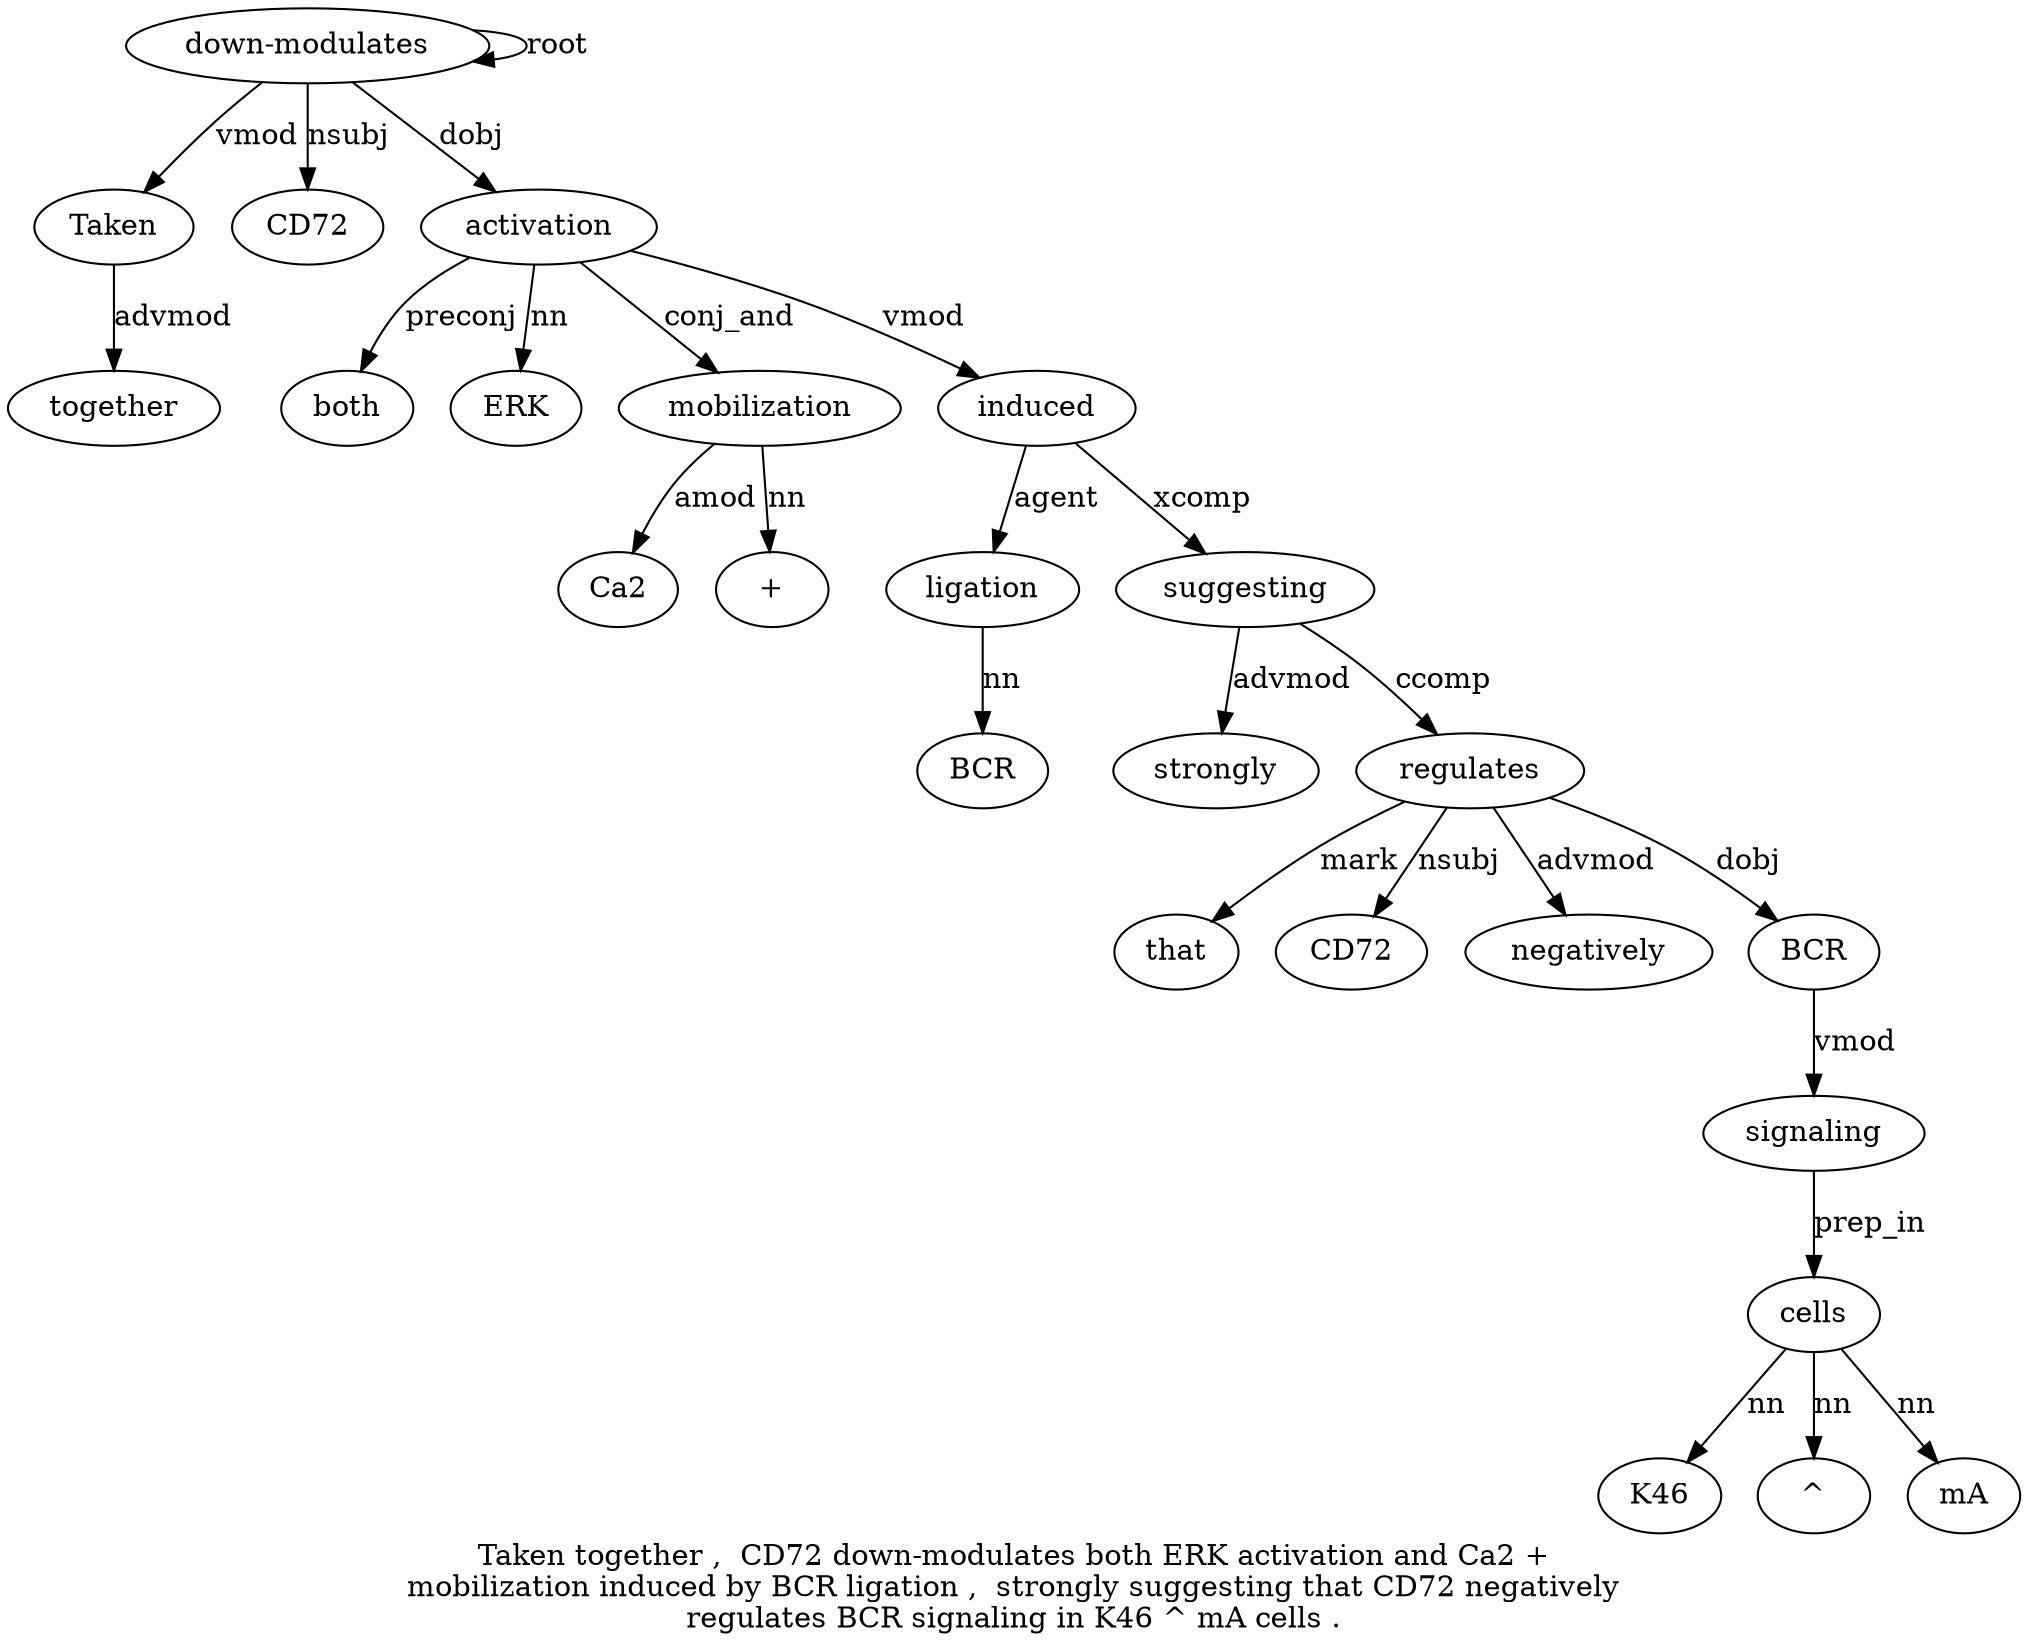 digraph "Taken together ,  CD72 down-modulates both ERK activation and Ca2 + mobilization induced by BCR ligation ,  strongly suggesting that CD72 negatively regulates BCR signaling in K46 ^ mA cells ." {
label="Taken together ,  CD72 down-modulates both ERK activation and Ca2 +
mobilization induced by BCR ligation ,  strongly suggesting that CD72 negatively
regulates BCR signaling in K46 ^ mA cells .";
"down-modulates5" [style=filled, fillcolor=white, label="down-modulates"];
Taken1 [style=filled, fillcolor=white, label=Taken];
"down-modulates5" -> Taken1  [label=vmod];
together2 [style=filled, fillcolor=white, label=together];
Taken1 -> together2  [label=advmod];
CD724 [style=filled, fillcolor=white, label=CD72];
"down-modulates5" -> CD724  [label=nsubj];
"down-modulates5" -> "down-modulates5"  [label=root];
activation8 [style=filled, fillcolor=white, label=activation];
both6 [style=filled, fillcolor=white, label=both];
activation8 -> both6  [label=preconj];
ERK7 [style=filled, fillcolor=white, label=ERK];
activation8 -> ERK7  [label=nn];
"down-modulates5" -> activation8  [label=dobj];
mobilization12 [style=filled, fillcolor=white, label=mobilization];
Ca210 [style=filled, fillcolor=white, label=Ca2];
mobilization12 -> Ca210  [label=amod];
"+11" [style=filled, fillcolor=white, label="+"];
mobilization12 -> "+11"  [label=nn];
activation8 -> mobilization12  [label=conj_and];
induced13 [style=filled, fillcolor=white, label=induced];
activation8 -> induced13  [label=vmod];
ligation16 [style=filled, fillcolor=white, label=ligation];
BCR15 [style=filled, fillcolor=white, label=BCR];
ligation16 -> BCR15  [label=nn];
induced13 -> ligation16  [label=agent];
suggesting19 [style=filled, fillcolor=white, label=suggesting];
strongly18 [style=filled, fillcolor=white, label=strongly];
suggesting19 -> strongly18  [label=advmod];
induced13 -> suggesting19  [label=xcomp];
regulates23 [style=filled, fillcolor=white, label=regulates];
that20 [style=filled, fillcolor=white, label=that];
regulates23 -> that20  [label=mark];
CD7221 [style=filled, fillcolor=white, label=CD72];
regulates23 -> CD7221  [label=nsubj];
negatively22 [style=filled, fillcolor=white, label=negatively];
regulates23 -> negatively22  [label=advmod];
suggesting19 -> regulates23  [label=ccomp];
BCR24 [style=filled, fillcolor=white, label=BCR];
regulates23 -> BCR24  [label=dobj];
signaling25 [style=filled, fillcolor=white, label=signaling];
BCR24 -> signaling25  [label=vmod];
cells30 [style=filled, fillcolor=white, label=cells];
K4627 [style=filled, fillcolor=white, label=K46];
cells30 -> K4627  [label=nn];
"^28" [style=filled, fillcolor=white, label="^"];
cells30 -> "^28"  [label=nn];
mA29 [style=filled, fillcolor=white, label=mA];
cells30 -> mA29  [label=nn];
signaling25 -> cells30  [label=prep_in];
}
